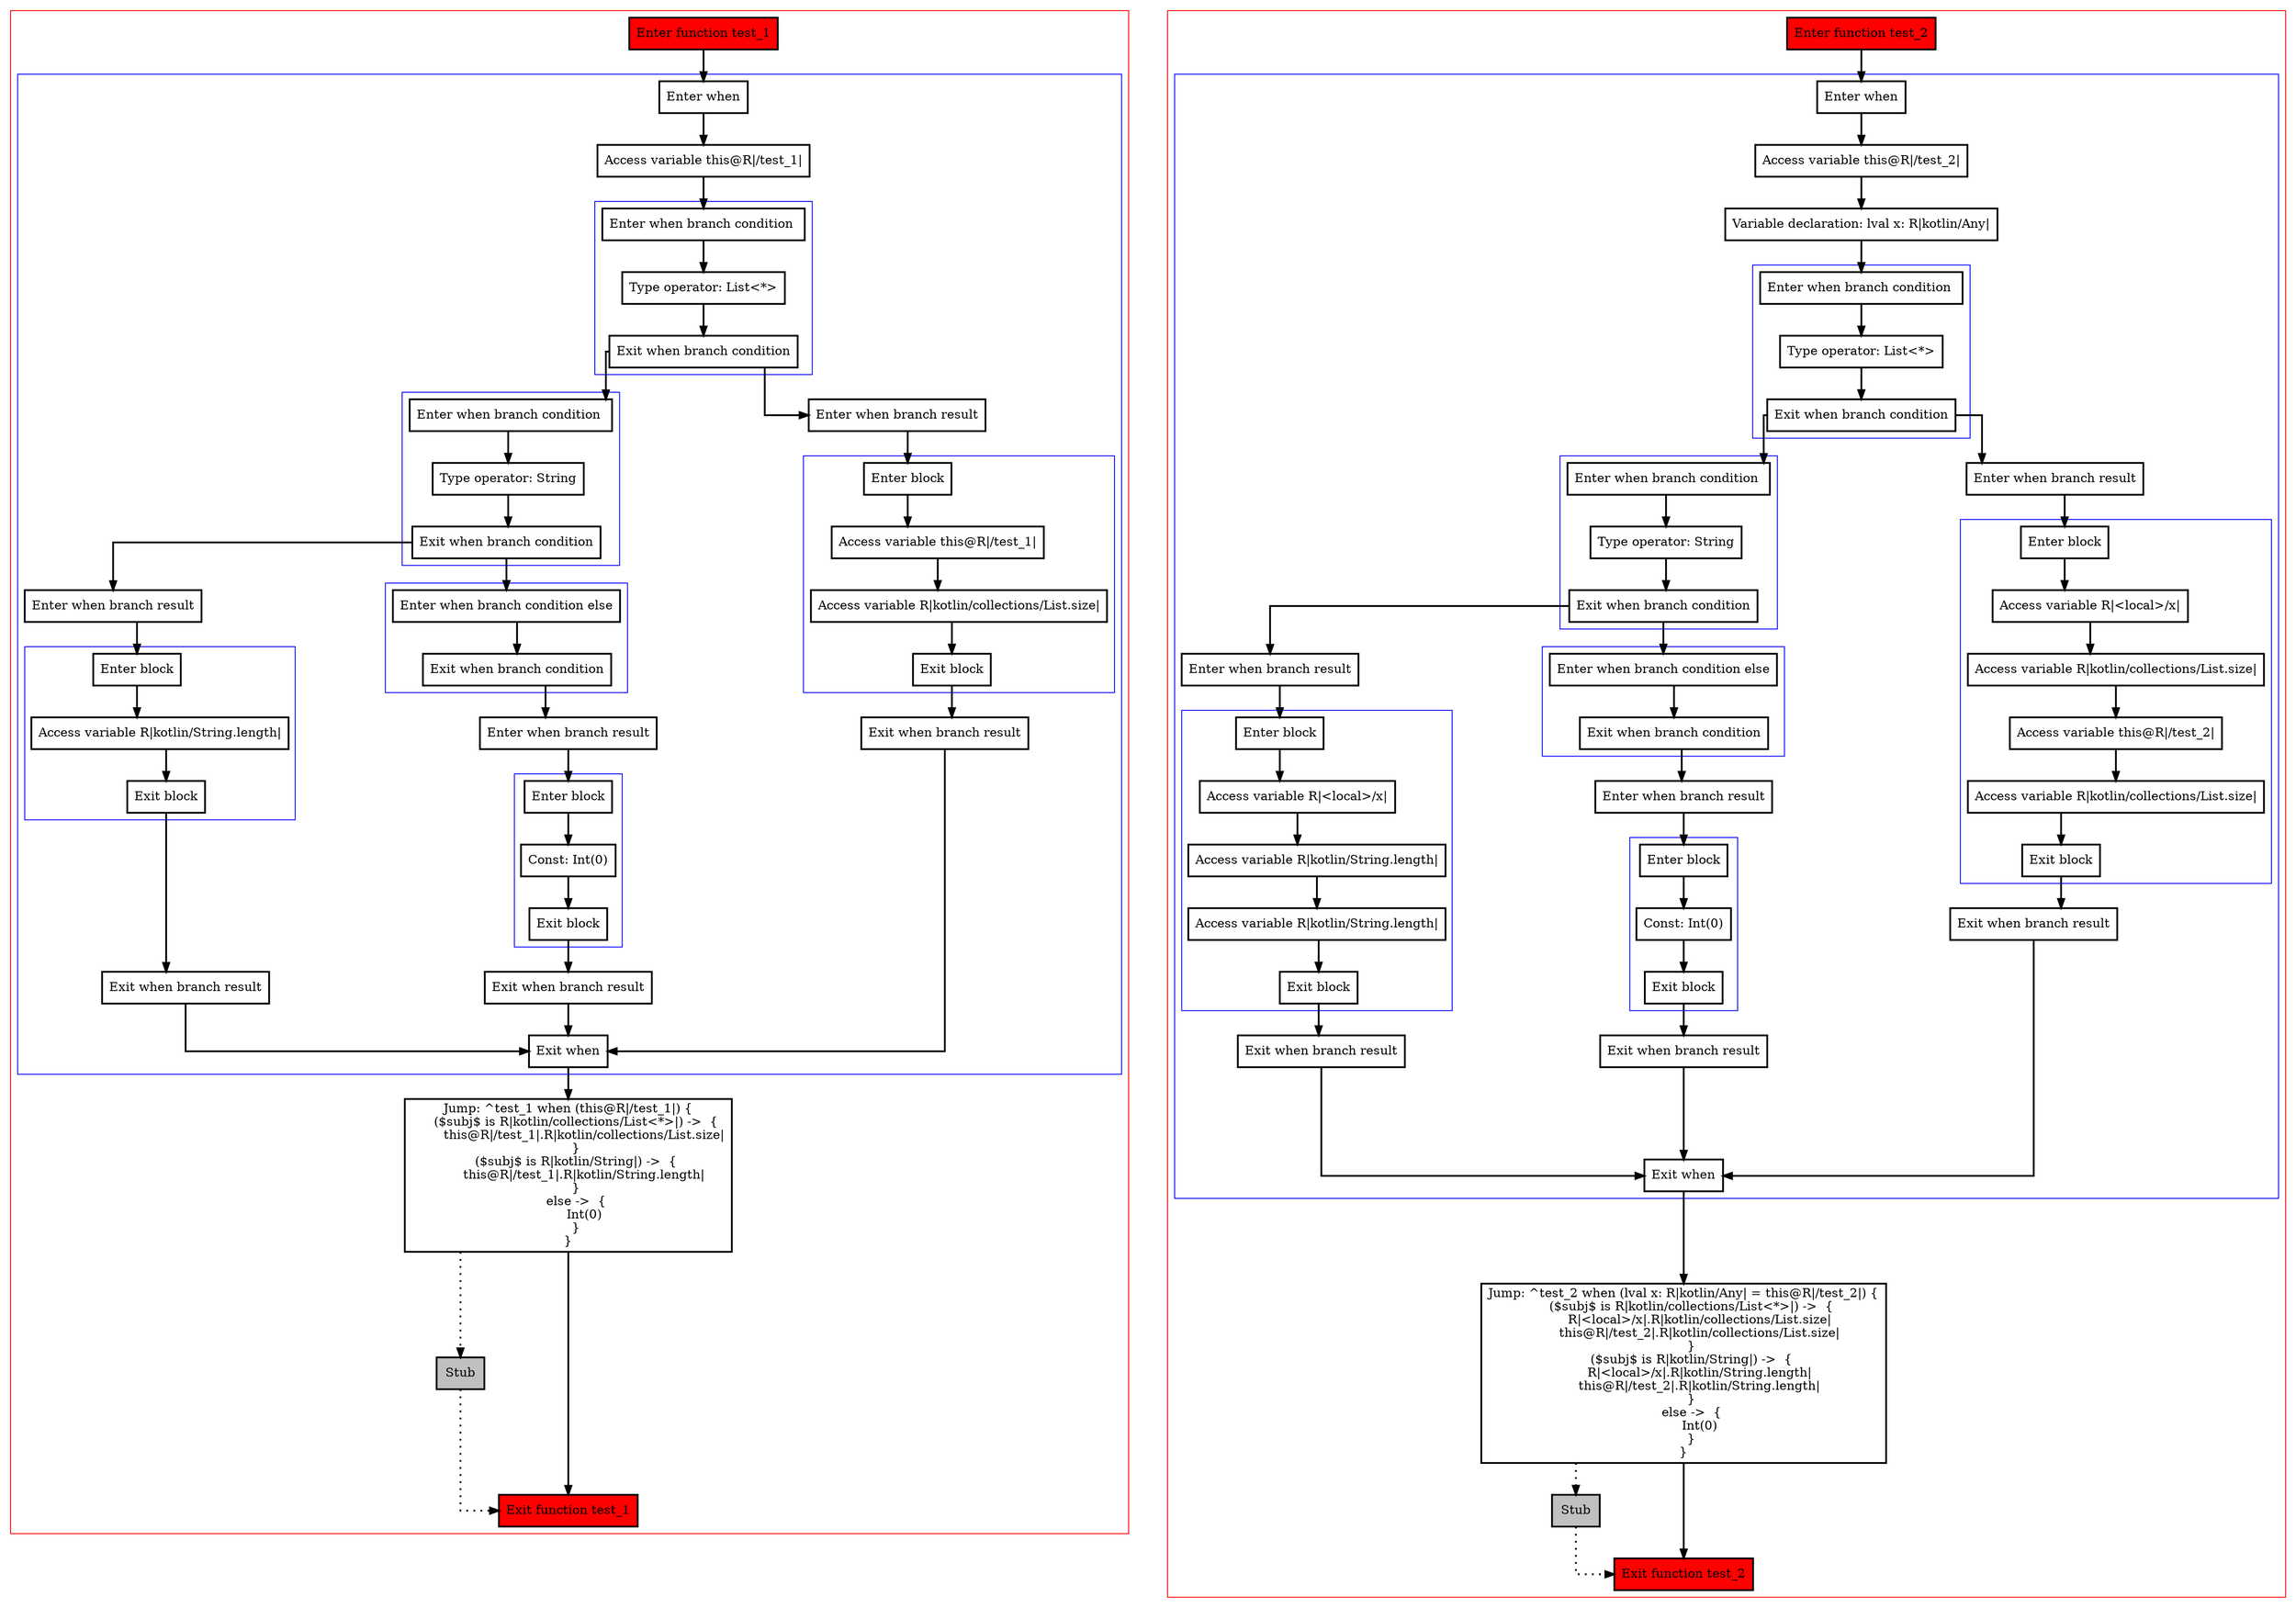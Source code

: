 digraph implicitReceiverAsWhenSubject_kt {
    graph [splines=ortho nodesep=3]
    node [shape=box penwidth=2]
    edge [penwidth=2]

    subgraph cluster_0 {
        color=red
        0 [label="Enter function test_1" style="filled" fillcolor=red];
        subgraph cluster_1 {
            color=blue
            1 [label="Enter when"];
            2 [label="Access variable this@R|/test_1|"];
            subgraph cluster_2 {
                color=blue
                3 [label="Enter when branch condition "];
                4 [label="Type operator: List<*>"];
                5 [label="Exit when branch condition"];
            }
            subgraph cluster_3 {
                color=blue
                6 [label="Enter when branch condition "];
                7 [label="Type operator: String"];
                8 [label="Exit when branch condition"];
            }
            subgraph cluster_4 {
                color=blue
                9 [label="Enter when branch condition else"];
                10 [label="Exit when branch condition"];
            }
            11 [label="Enter when branch result"];
            subgraph cluster_5 {
                color=blue
                12 [label="Enter block"];
                13 [label="Const: Int(0)"];
                14 [label="Exit block"];
            }
            15 [label="Exit when branch result"];
            16 [label="Enter when branch result"];
            subgraph cluster_6 {
                color=blue
                17 [label="Enter block"];
                18 [label="Access variable R|kotlin/String.length|"];
                19 [label="Exit block"];
            }
            20 [label="Exit when branch result"];
            21 [label="Enter when branch result"];
            subgraph cluster_7 {
                color=blue
                22 [label="Enter block"];
                23 [label="Access variable this@R|/test_1|"];
                24 [label="Access variable R|kotlin/collections/List.size|"];
                25 [label="Exit block"];
            }
            26 [label="Exit when branch result"];
            27 [label="Exit when"];
        }
        28 [label="Jump: ^test_1 when (this@R|/test_1|) {
    ($subj$ is R|kotlin/collections/List<*>|) ->  {
        this@R|/test_1|.R|kotlin/collections/List.size|
    }
    ($subj$ is R|kotlin/String|) ->  {
        this@R|/test_1|.R|kotlin/String.length|
    }
    else ->  {
        Int(0)
    }
}
"];
        29 [label="Stub" style="filled" fillcolor=gray];
        30 [label="Exit function test_1" style="filled" fillcolor=red];
    }

    0 -> {1};
    1 -> {2};
    2 -> {3};
    3 -> {4};
    4 -> {5};
    5 -> {21 6};
    6 -> {7};
    7 -> {8};
    8 -> {16 9};
    9 -> {10};
    10 -> {11};
    11 -> {12};
    12 -> {13};
    13 -> {14};
    14 -> {15};
    15 -> {27};
    16 -> {17};
    17 -> {18};
    18 -> {19};
    19 -> {20};
    20 -> {27};
    21 -> {22};
    22 -> {23};
    23 -> {24};
    24 -> {25};
    25 -> {26};
    26 -> {27};
    27 -> {28};
    28 -> {30};
    28 -> {29} [style=dotted];
    29 -> {30} [style=dotted];

    subgraph cluster_8 {
        color=red
        31 [label="Enter function test_2" style="filled" fillcolor=red];
        subgraph cluster_9 {
            color=blue
            32 [label="Enter when"];
            33 [label="Access variable this@R|/test_2|"];
            34 [label="Variable declaration: lval x: R|kotlin/Any|"];
            subgraph cluster_10 {
                color=blue
                35 [label="Enter when branch condition "];
                36 [label="Type operator: List<*>"];
                37 [label="Exit when branch condition"];
            }
            subgraph cluster_11 {
                color=blue
                38 [label="Enter when branch condition "];
                39 [label="Type operator: String"];
                40 [label="Exit when branch condition"];
            }
            subgraph cluster_12 {
                color=blue
                41 [label="Enter when branch condition else"];
                42 [label="Exit when branch condition"];
            }
            43 [label="Enter when branch result"];
            subgraph cluster_13 {
                color=blue
                44 [label="Enter block"];
                45 [label="Const: Int(0)"];
                46 [label="Exit block"];
            }
            47 [label="Exit when branch result"];
            48 [label="Enter when branch result"];
            subgraph cluster_14 {
                color=blue
                49 [label="Enter block"];
                50 [label="Access variable R|<local>/x|"];
                51 [label="Access variable R|kotlin/String.length|"];
                52 [label="Access variable R|kotlin/String.length|"];
                53 [label="Exit block"];
            }
            54 [label="Exit when branch result"];
            55 [label="Enter when branch result"];
            subgraph cluster_15 {
                color=blue
                56 [label="Enter block"];
                57 [label="Access variable R|<local>/x|"];
                58 [label="Access variable R|kotlin/collections/List.size|"];
                59 [label="Access variable this@R|/test_2|"];
                60 [label="Access variable R|kotlin/collections/List.size|"];
                61 [label="Exit block"];
            }
            62 [label="Exit when branch result"];
            63 [label="Exit when"];
        }
        64 [label="Jump: ^test_2 when (lval x: R|kotlin/Any| = this@R|/test_2|) {
    ($subj$ is R|kotlin/collections/List<*>|) ->  {
        R|<local>/x|.R|kotlin/collections/List.size|
        this@R|/test_2|.R|kotlin/collections/List.size|
    }
    ($subj$ is R|kotlin/String|) ->  {
        R|<local>/x|.R|kotlin/String.length|
        this@R|/test_2|.R|kotlin/String.length|
    }
    else ->  {
        Int(0)
    }
}
"];
        65 [label="Stub" style="filled" fillcolor=gray];
        66 [label="Exit function test_2" style="filled" fillcolor=red];
    }

    31 -> {32};
    32 -> {33};
    33 -> {34};
    34 -> {35};
    35 -> {36};
    36 -> {37};
    37 -> {55 38};
    38 -> {39};
    39 -> {40};
    40 -> {48 41};
    41 -> {42};
    42 -> {43};
    43 -> {44};
    44 -> {45};
    45 -> {46};
    46 -> {47};
    47 -> {63};
    48 -> {49};
    49 -> {50};
    50 -> {51};
    51 -> {52};
    52 -> {53};
    53 -> {54};
    54 -> {63};
    55 -> {56};
    56 -> {57};
    57 -> {58};
    58 -> {59};
    59 -> {60};
    60 -> {61};
    61 -> {62};
    62 -> {63};
    63 -> {64};
    64 -> {66};
    64 -> {65} [style=dotted];
    65 -> {66} [style=dotted];

}
